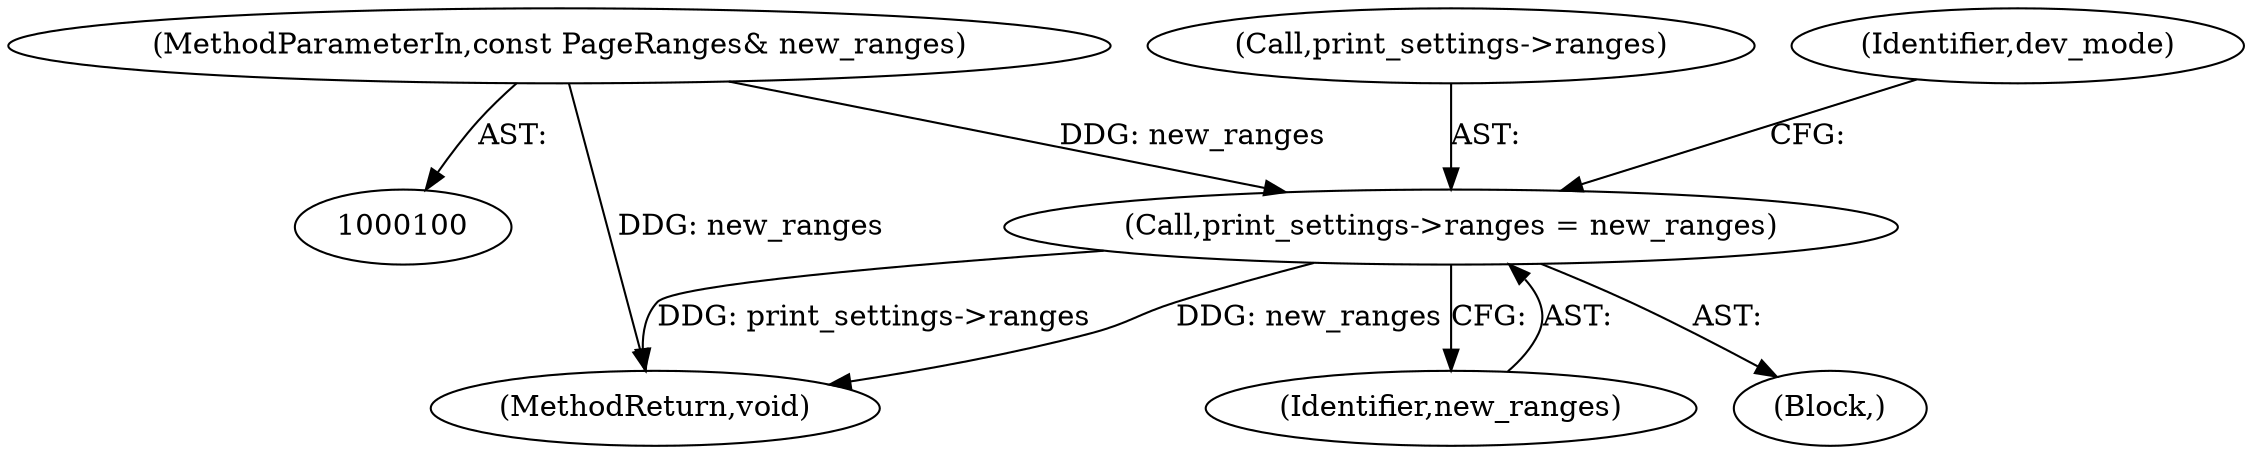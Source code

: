 digraph "1_Chrome_c7a90019bf7054145b11d2577b851cf2779d3d79_10@pointer" {
"1000118" [label="(Call,print_settings->ranges = new_ranges)"];
"1000103" [label="(MethodParameterIn,const PageRanges& new_ranges)"];
"1000107" [label="(Block,)"];
"1000177" [label="(MethodReturn,void)"];
"1000122" [label="(Identifier,new_ranges)"];
"1000119" [label="(Call,print_settings->ranges)"];
"1000126" [label="(Identifier,dev_mode)"];
"1000103" [label="(MethodParameterIn,const PageRanges& new_ranges)"];
"1000118" [label="(Call,print_settings->ranges = new_ranges)"];
"1000118" -> "1000107"  [label="AST: "];
"1000118" -> "1000122"  [label="CFG: "];
"1000119" -> "1000118"  [label="AST: "];
"1000122" -> "1000118"  [label="AST: "];
"1000126" -> "1000118"  [label="CFG: "];
"1000118" -> "1000177"  [label="DDG: print_settings->ranges"];
"1000118" -> "1000177"  [label="DDG: new_ranges"];
"1000103" -> "1000118"  [label="DDG: new_ranges"];
"1000103" -> "1000100"  [label="AST: "];
"1000103" -> "1000177"  [label="DDG: new_ranges"];
}
